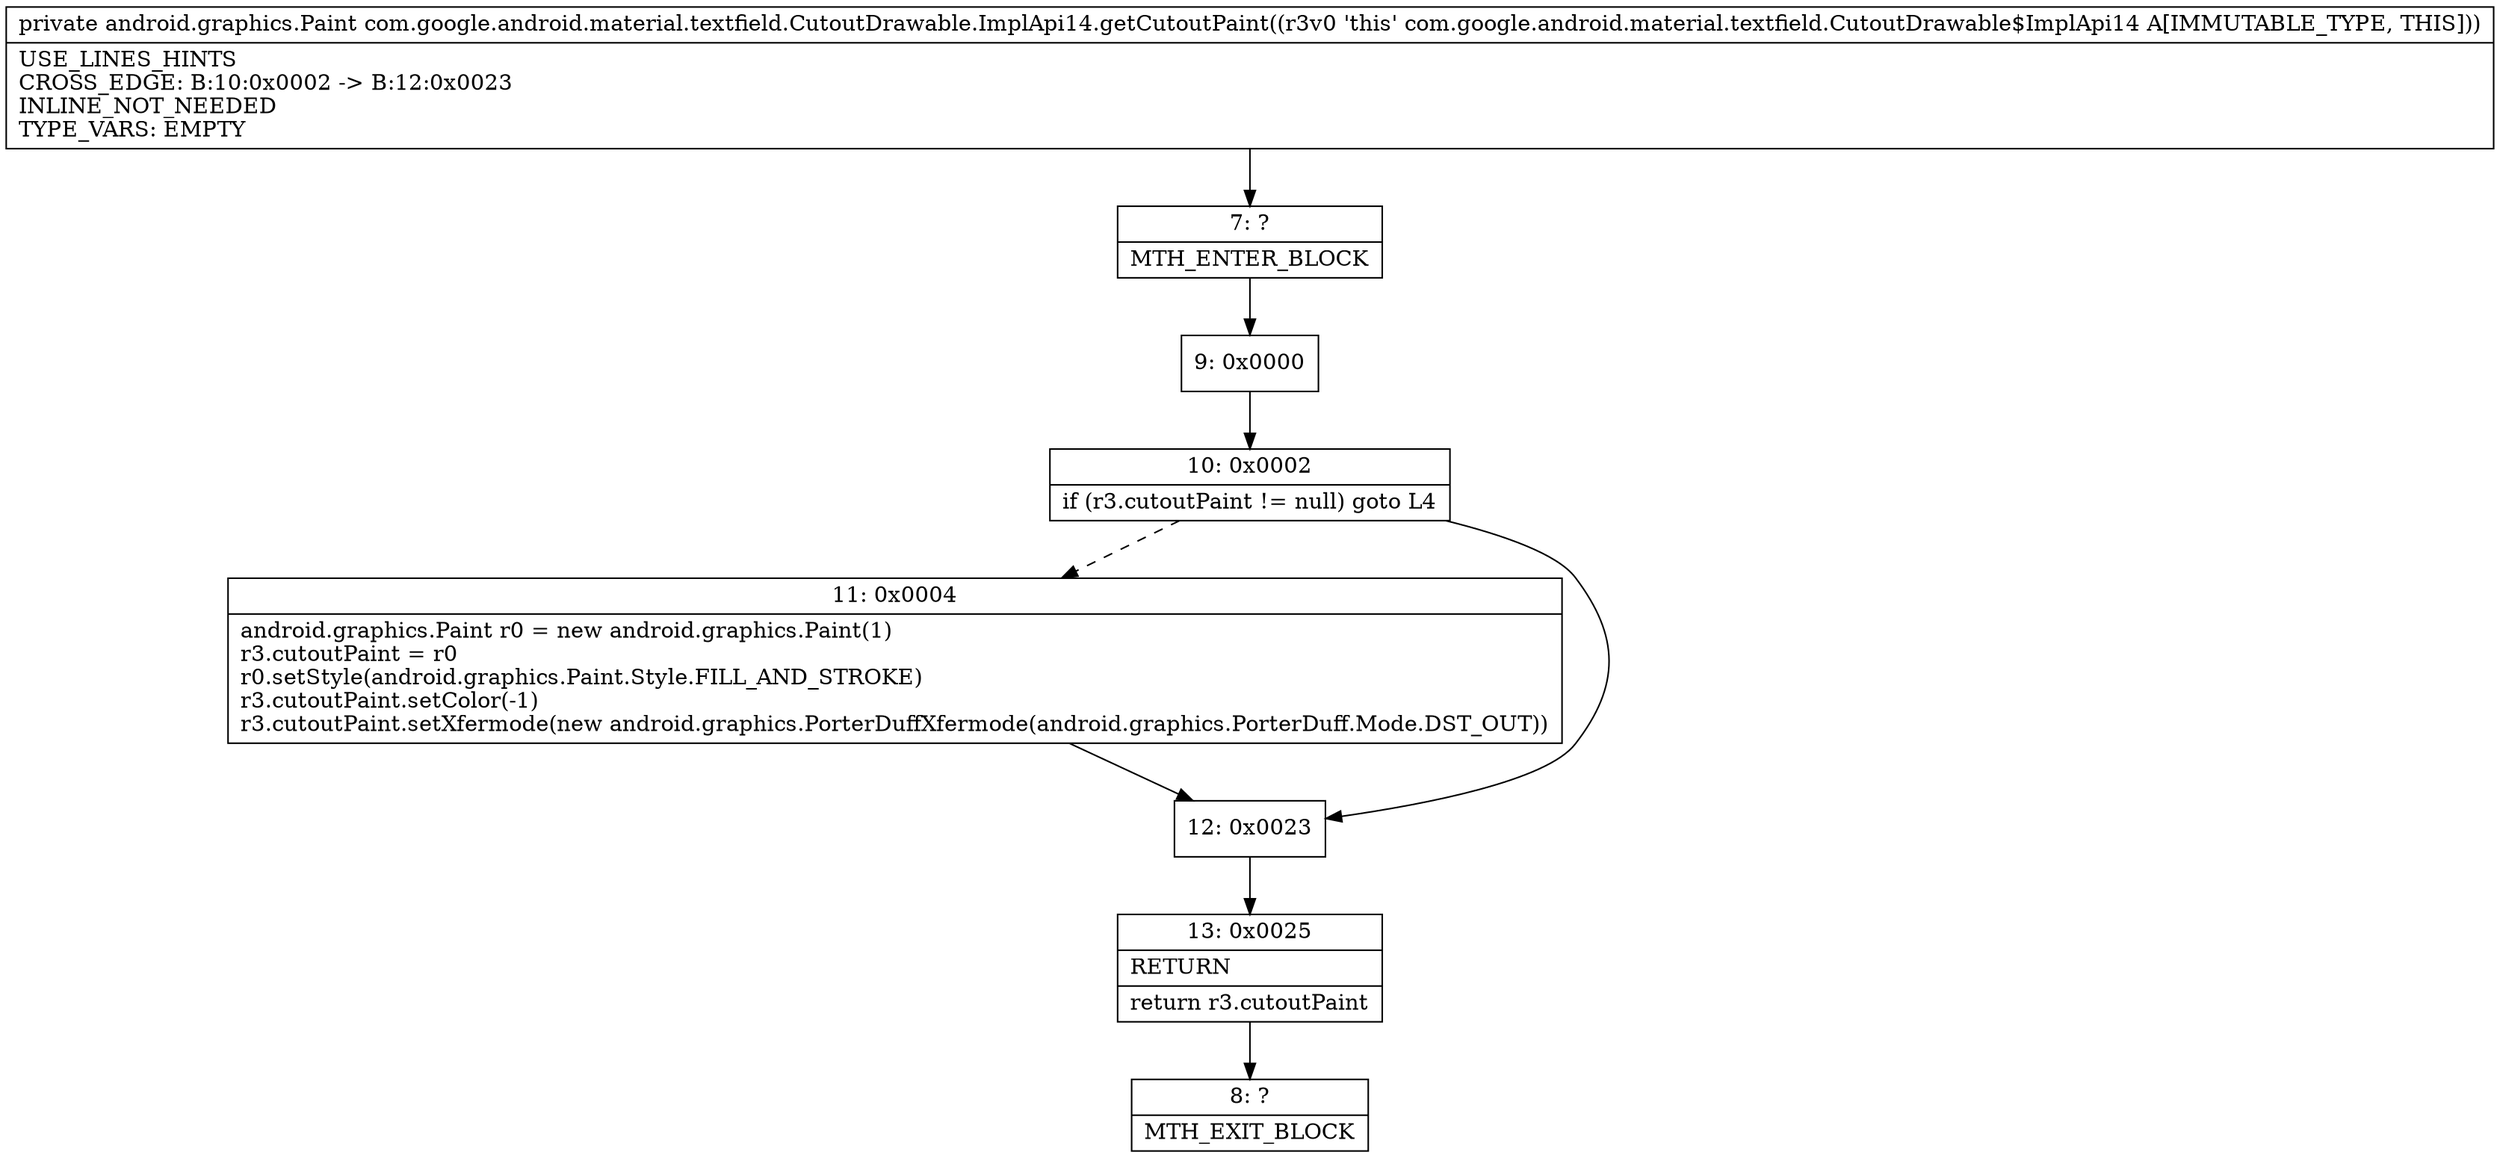 digraph "CFG forcom.google.android.material.textfield.CutoutDrawable.ImplApi14.getCutoutPaint()Landroid\/graphics\/Paint;" {
Node_7 [shape=record,label="{7\:\ ?|MTH_ENTER_BLOCK\l}"];
Node_9 [shape=record,label="{9\:\ 0x0000}"];
Node_10 [shape=record,label="{10\:\ 0x0002|if (r3.cutoutPaint != null) goto L4\l}"];
Node_11 [shape=record,label="{11\:\ 0x0004|android.graphics.Paint r0 = new android.graphics.Paint(1)\lr3.cutoutPaint = r0\lr0.setStyle(android.graphics.Paint.Style.FILL_AND_STROKE)\lr3.cutoutPaint.setColor(\-1)\lr3.cutoutPaint.setXfermode(new android.graphics.PorterDuffXfermode(android.graphics.PorterDuff.Mode.DST_OUT))\l}"];
Node_12 [shape=record,label="{12\:\ 0x0023}"];
Node_13 [shape=record,label="{13\:\ 0x0025|RETURN\l|return r3.cutoutPaint\l}"];
Node_8 [shape=record,label="{8\:\ ?|MTH_EXIT_BLOCK\l}"];
MethodNode[shape=record,label="{private android.graphics.Paint com.google.android.material.textfield.CutoutDrawable.ImplApi14.getCutoutPaint((r3v0 'this' com.google.android.material.textfield.CutoutDrawable$ImplApi14 A[IMMUTABLE_TYPE, THIS]))  | USE_LINES_HINTS\lCROSS_EDGE: B:10:0x0002 \-\> B:12:0x0023\lINLINE_NOT_NEEDED\lTYPE_VARS: EMPTY\l}"];
MethodNode -> Node_7;Node_7 -> Node_9;
Node_9 -> Node_10;
Node_10 -> Node_11[style=dashed];
Node_10 -> Node_12;
Node_11 -> Node_12;
Node_12 -> Node_13;
Node_13 -> Node_8;
}


